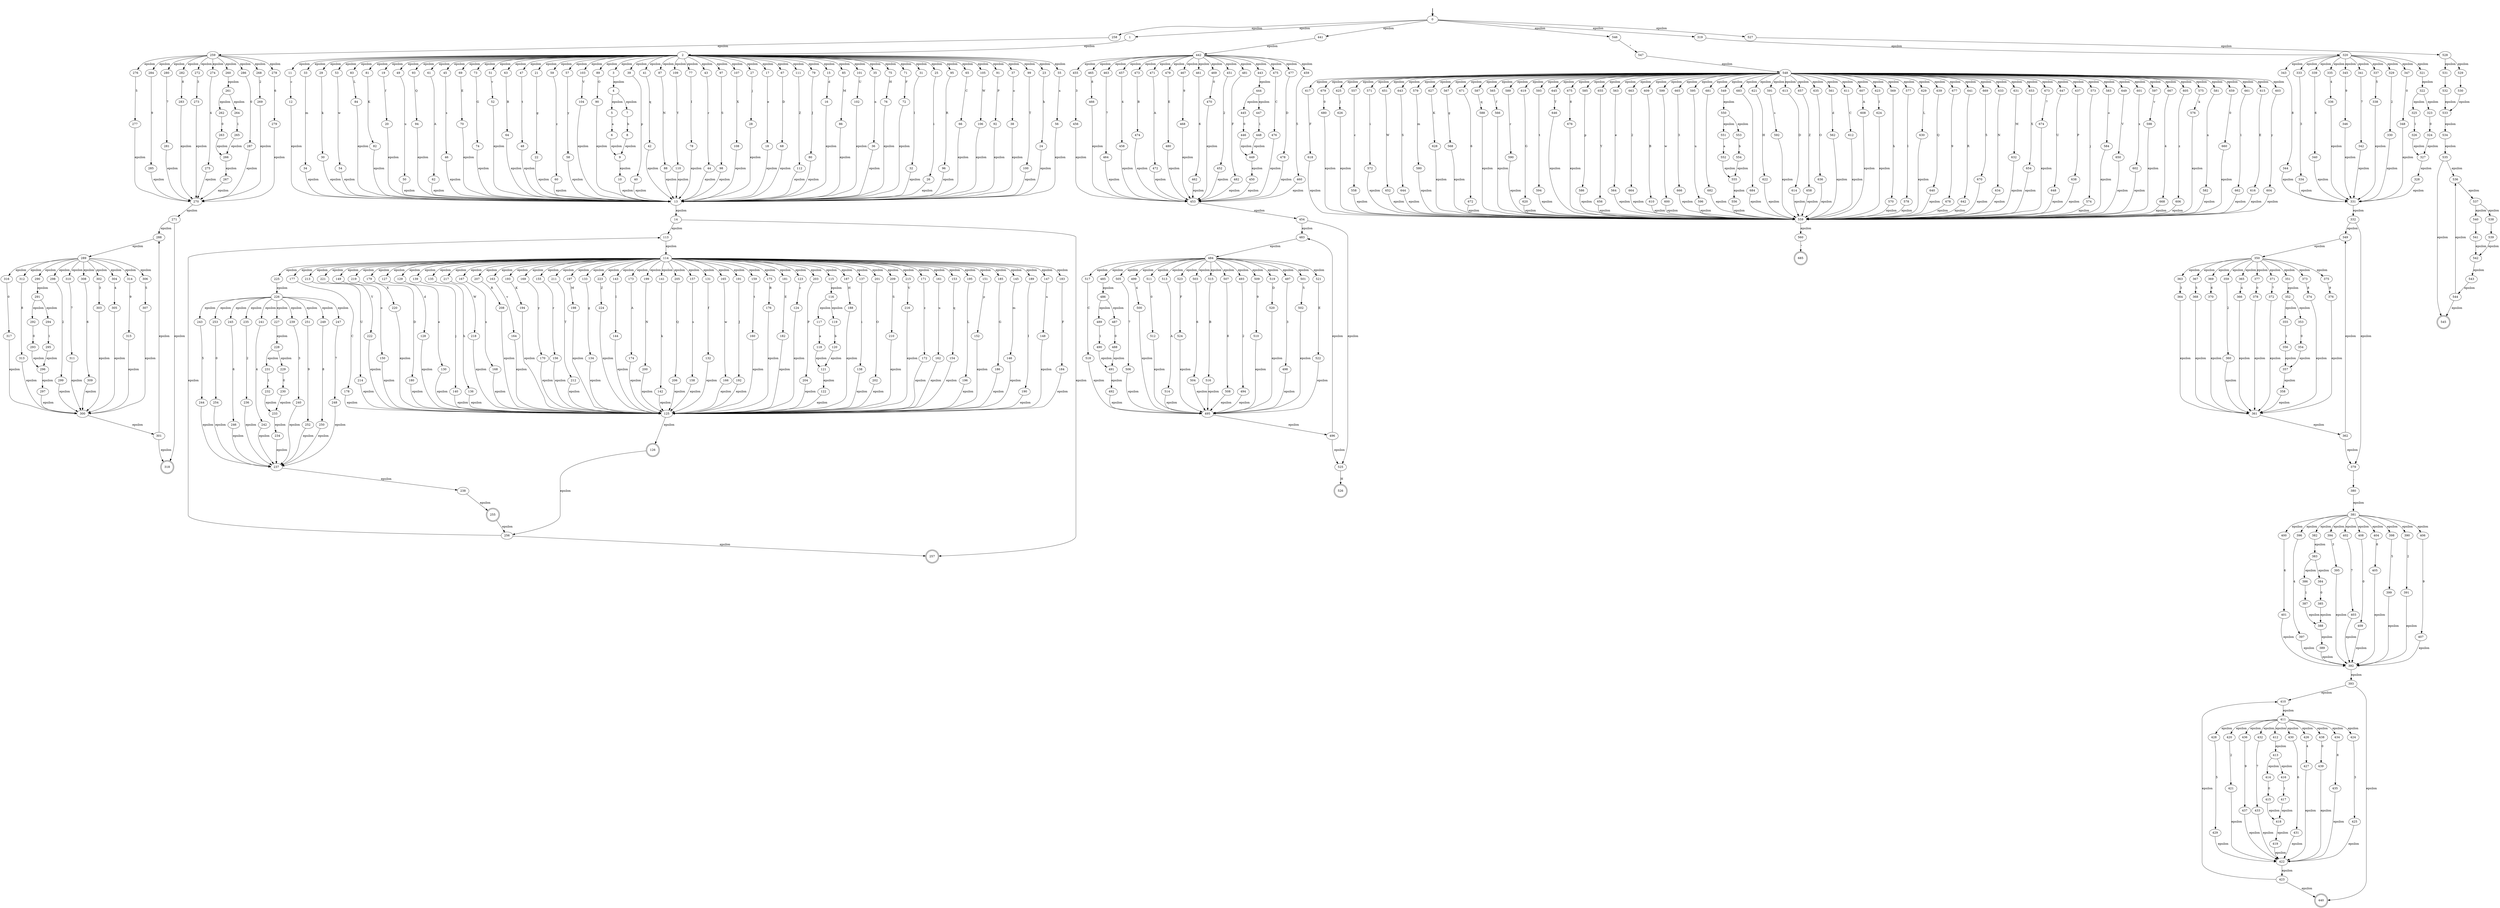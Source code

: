 digraph {
	fake0 [style=invisible]
	69
	156
	513
	158
	260
	414
	514
	73
	51
	221
	682
	351
	564
	404
	658
	662
	435
	613
	604
	224
	255 [shape=doublecircle]
	657
	327
	391
	263
	149
	63
	582
	373
	326
	635
	561
	236
	271
	18
	112
	462
	235
	398
	443
	611
	417
	607
	241
	84
	623
	536
	14
	47
	144
	569
	416
	577
	219
	446
	2
	360
	523
	361
	483
	38
	552
	600
	629
	21
	121
	325
	475
	82
	59
	179
	324
	616
	520
	57
	103
	127
	261
	304
	639
	449
	227
	314
	129
	246
	353
	677
	578
	477
	150
	4
	422
	533
	641
	269
	390
	89
	239
	139
	238
	556
	240
	251
	669
	633
	438
	96
	631
	653
	503
	135
	370
	439
	551
	437
	279
	206
	555
	295
	652
	52
	94
	217
	538
	198
	167
	459
	455
	315
	262
	526 [shape=doublecircle]
	3
	311
	673
	647
	210
	574
	512
	637
	648
	286
	74
	34
	72
	92
	250
	288
	39
	678
	78
	207
	163
	249
	484
	560
	573
	172
	193
	41
	522
	192
	583
	448
	403
	169
	376
	155
	649
	87
	445
	601
	640
	211
	109
	597
	268
	294
	287
	216
	498
	515
	504
	337
	148
	197
	610
	44
	306
	380
	667
	133
	285
	117
	605
	170
	318 [shape=doublecircle]
	102
	486
	270
	434
	406
	329
	223
	347
	321
	466
	456
	299
	558
	196
	305
	77
	316
	375
	66
	620
	188
	664
	348
	24
	397
	98
	296
	507
	143
	278
	43
	575
	454
	508
	363
	581
	40
	128
	256
	312
	97
	247
	534
	424
	395
	349
	493
	659
	554
	107
	290
	173
	399
	343
	661
	500
	606
	366
	489
	594
	134
	130
	529
	297
	27
	17
	199
	415
	541
	367
	369
	67
	428
	615
	642
	258
	666
	539
	320
	276
	111
	603
	617
	204
	444
	178
	234
	474
	672
	492
	330
	8
	389
	141
	254
	431
	679
	194
	284
	509
	411
	76
	293
	1
	20
	550
	386
	458
	465
	542
	491
	68
	562
	625
	58
	568
	267
	413
	88
	387
	532
	205
	650
	79
	157
	26
	131
	557
	654
	401
	333
	298
	378
	571
	231
	393
	463
	165
	359
	15
	651
	16
	643
	301
	388
	531
	400
	342
	579
	182
	427
	490
	423
	627
	85
	191
	280
	420
	670
	228
	106
	242
	567
	162
	307
	159
	453
	671
	175
	586
	243
	184
	166
	596
	310
	142
	674
	36
	266
	535
	478
	612
	628
	101
	590
	602
	436
	472
	181
	322
	587
	283
	282
	222
	123
	340
	638
	317
	548
	441
	35
	357
	396
	368
	208
	75
	684
	656
	565
	257 [shape=doublecircle]
	589
	344
	113
	203
	460
	272
	152
	71
	30
	470
	110
	115
	187
	313
	62
	277
	488
	362
	510
	31
	334
	619
	432
	25
	90
	146
	95
	120
	518
	468
	116
	137
	593
	676
	65
	537
	9
	105
	630
	476
	584
	382
	618
	487
	364
	447
	201
	138
	394
	91
	480
	86
	553
	209
	547
	289
	10
	336
	365
	580
	685 [shape=doublecircle]
	212
	309
	410
	190
	457
	42
	259
	220
	384
	409
	636
	645
	644
	164
	6
	570
	352
	37
	392
	496
	99
	519
	598
	497
	543
	546
	80
	473
	23
	303
	215
	501
	281
	323
	471
	55
	11
	412
	154
	32
	50
	70
	383
	521
	12
	171
	161
	28
	168
	108
	379
	614
	153
	180
	675
	405
	339
	253
	377
	33
	230
	585
	545 [shape=doublecircle]
	195
	126 [shape=doublecircle]
	22
	54
	29
	140
	335
	421
	495
	442
	60
	592
	151
	402
	660
	53
	232
	119
	248
	655
	308
	517
	225
	485
	506
	319
	479
	274
	530
	528
	345
	265
	341
	7
	632
	355
	233
	124
	467
	381
	572
	622
	634
	83
	237
	346
	505
	433
	668
	118
	300
	516
	160
	525
	338
	385
	464
	174
	200
	275
	264
	185
	494
	104
	145
	214
	56
	291
	81
	430
	502
	461
	563
	663
	499
	626
	425
	544
	64
	609
	588
	624
	680
	332
	374
	125
	229
	13
	5
	273
	599
	527
	450
	469
	451
	511
	136
	665
	595
	371
	481
	608
	429
	524
	426
	354
	252
	19
	226
	440 [shape=doublecircle]
	48
	681
	302
	176
	49
	407
	549
	408
	683
	328
	93
	418
	452
	621
	189
	244
	147
	61
	372
	292
	576
	591
	419
	122
	350
	218
	482
	356
	566
	559
	132
	183
	646
	177
	213
	186
	540
	202
	46
	331
	45
	358
	245
	114
	100
	fake0 -> 0 [style=bold]
	0 -> 441 [label=epsilon]
	0 -> 546 [label=epsilon]
	0 -> 1 [label=epsilon]
	0 -> 258 [label=epsilon]
	0 -> 319 [label=epsilon]
	0 -> 527 [label=epsilon]
	1 -> 2 [label=epsilon]
	2 -> 69 [label=epsilon]
	2 -> 89 [label=epsilon]
	2 -> 43 [label=epsilon]
	2 -> 65 [label=epsilon]
	2 -> 99 [label=epsilon]
	2 -> 49 [label=epsilon]
	2 -> 81 [label=epsilon]
	2 -> 105 [label=epsilon]
	2 -> 47 [label=epsilon]
	2 -> 33 [label=epsilon]
	2 -> 73 [label=epsilon]
	2 -> 71 [label=epsilon]
	2 -> 93 [label=epsilon]
	2 -> 51 [label=epsilon]
	2 -> 15 [label=epsilon]
	2 -> 39 [label=epsilon]
	2 -> 23 [label=epsilon]
	2 -> 97 [label=epsilon]
	2 -> 101 [label=epsilon]
	2 -> 91 [label=epsilon]
	2 -> 61 [label=epsilon]
	2 -> 29 [label=epsilon]
	2 -> 41 [label=epsilon]
	2 -> 21 [label=epsilon]
	2 -> 83 [label=epsilon]
	2 -> 55 [label=epsilon]
	2 -> 107 [label=epsilon]
	2 -> 31 [label=epsilon]
	2 -> 77 [label=epsilon]
	2 -> 59 [label=epsilon]
	2 -> 11 [label=epsilon]
	2 -> 53 [label=epsilon]
	2 -> 85 [label=epsilon]
	2 -> 57 [label=epsilon]
	2 -> 103 [label=epsilon]
	2 -> 63 [label=epsilon]
	2 -> 19 [label=epsilon]
	2 -> 27 [label=epsilon]
	2 -> 25 [label=epsilon]
	2 -> 17 [label=epsilon]
	2 -> 35 [label=epsilon]
	2 -> 87 [label=epsilon]
	2 -> 67 [label=epsilon]
	2 -> 45 [label=epsilon]
	2 -> 95 [label=epsilon]
	2 -> 75 [label=epsilon]
	2 -> 79 [label=epsilon]
	2 -> 109 [label=epsilon]
	2 -> 111 [label=epsilon]
	2 -> 37 [label=epsilon]
	2 -> 3 [label=epsilon]
	3 -> 4 [label=epsilon]
	4 -> 5 [label=epsilon]
	4 -> 7 [label=epsilon]
	5 -> 6 [label=a]
	7 -> 8 [label=b]
	6 -> 9 [label=epsilon]
	8 -> 9 [label=epsilon]
	9 -> 10 [label=epsilon]
	11 -> 12 [label=c]
	10 -> 13 [label=epsilon]
	12 -> 13 [label=epsilon]
	16 -> 13 [label=epsilon]
	18 -> 13 [label=epsilon]
	20 -> 13 [label=epsilon]
	22 -> 13 [label=epsilon]
	24 -> 13 [label=epsilon]
	26 -> 13 [label=epsilon]
	28 -> 13 [label=epsilon]
	30 -> 13 [label=epsilon]
	32 -> 13 [label=epsilon]
	34 -> 13 [label=epsilon]
	36 -> 13 [label=epsilon]
	38 -> 13 [label=epsilon]
	40 -> 13 [label=epsilon]
	42 -> 13 [label=epsilon]
	44 -> 13 [label=epsilon]
	46 -> 13 [label=epsilon]
	48 -> 13 [label=epsilon]
	50 -> 13 [label=epsilon]
	52 -> 13 [label=epsilon]
	54 -> 13 [label=epsilon]
	56 -> 13 [label=epsilon]
	58 -> 13 [label=epsilon]
	60 -> 13 [label=epsilon]
	62 -> 13 [label=epsilon]
	64 -> 13 [label=epsilon]
	66 -> 13 [label=epsilon]
	68 -> 13 [label=epsilon]
	70 -> 13 [label=epsilon]
	72 -> 13 [label=epsilon]
	74 -> 13 [label=epsilon]
	76 -> 13 [label=epsilon]
	78 -> 13 [label=epsilon]
	80 -> 13 [label=epsilon]
	82 -> 13 [label=epsilon]
	84 -> 13 [label=epsilon]
	86 -> 13 [label=epsilon]
	88 -> 13 [label=epsilon]
	90 -> 13 [label=epsilon]
	92 -> 13 [label=epsilon]
	94 -> 13 [label=epsilon]
	96 -> 13 [label=epsilon]
	98 -> 13 [label=epsilon]
	100 -> 13 [label=epsilon]
	102 -> 13 [label=epsilon]
	104 -> 13 [label=epsilon]
	106 -> 13 [label=epsilon]
	108 -> 13 [label=epsilon]
	110 -> 13 [label=epsilon]
	112 -> 13 [label=epsilon]
	13 -> 14 [label=epsilon]
	15 -> 16 [label=d]
	17 -> 18 [label=e]
	19 -> 20 [label=f]
	21 -> 22 [label=g]
	23 -> 24 [label=h]
	25 -> 26 [label=i]
	27 -> 28 [label=j]
	29 -> 30 [label=k]
	31 -> 32 [label=l]
	33 -> 34 [label=m]
	35 -> 36 [label=n]
	37 -> 38 [label=o]
	39 -> 40 [label=p]
	41 -> 42 [label=q]
	43 -> 44 [label=r]
	45 -> 46 [label=s]
	47 -> 48 [label=t]
	49 -> 50 [label=u]
	51 -> 52 [label=v]
	53 -> 54 [label=w]
	55 -> 56 [label=x]
	57 -> 58 [label=y]
	59 -> 60 [label=z]
	61 -> 62 [label=A]
	63 -> 64 [label=B]
	65 -> 66 [label=C]
	67 -> 68 [label=D]
	69 -> 70 [label=E]
	71 -> 72 [label=F]
	73 -> 74 [label=G]
	75 -> 76 [label=H]
	77 -> 78 [label=I]
	79 -> 80 [label=J]
	81 -> 82 [label=K]
	83 -> 84 [label=L]
	85 -> 86 [label=M]
	87 -> 88 [label=N]
	89 -> 90 [label=O]
	91 -> 92 [label=P]
	93 -> 94 [label=Q]
	95 -> 96 [label=R]
	97 -> 98 [label=S]
	99 -> 100 [label=T]
	101 -> 102 [label=U]
	103 -> 104 [label=V]
	105 -> 106 [label=W]
	107 -> 108 [label=X]
	109 -> 110 [label=Y]
	111 -> 112 [label=Z]
	14 -> 257 [label=epsilon]
	14 -> 113 [label=epsilon]
	256 -> 257 [label=epsilon]
	256 -> 113 [label=epsilon]
	113 -> 114 [label=epsilon]
	114 -> 137 [label=epsilon]
	114 -> 153 [label=epsilon]
	114 -> 197 [label=epsilon]
	114 -> 175 [label=epsilon]
	114 -> 131 [label=epsilon]
	114 -> 203 [label=epsilon]
	114 -> 139 [label=epsilon]
	114 -> 219 [label=epsilon]
	114 -> 133 [label=epsilon]
	114 -> 165 [label=epsilon]
	114 -> 201 [label=epsilon]
	114 -> 221 [label=epsilon]
	114 -> 135 [label=epsilon]
	114 -> 189 [label=epsilon]
	114 -> 115 [label=epsilon]
	114 -> 141 [label=epsilon]
	114 -> 187 [label=epsilon]
	114 -> 207 [label=epsilon]
	114 -> 163 [label=epsilon]
	114 -> 147 [label=epsilon]
	114 -> 195 [label=epsilon]
	114 -> 215 [label=epsilon]
	114 -> 223 [label=epsilon]
	114 -> 181 [label=epsilon]
	114 -> 193 [label=epsilon]
	114 -> 209 [label=epsilon]
	114 -> 173 [label=epsilon]
	114 -> 151 [label=epsilon]
	114 -> 123 [label=epsilon]
	114 -> 179 [label=epsilon]
	114 -> 149 [label=epsilon]
	114 -> 169 [label=epsilon]
	114 -> 191 [label=epsilon]
	114 -> 127 [label=epsilon]
	114 -> 183 [label=epsilon]
	114 -> 217 [label=epsilon]
	114 -> 177 [label=epsilon]
	114 -> 213 [label=epsilon]
	114 -> 155 [label=epsilon]
	114 -> 129 [label=epsilon]
	114 -> 167 [label=epsilon]
	114 -> 199 [label=epsilon]
	114 -> 205 [label=epsilon]
	114 -> 225 [label=epsilon]
	114 -> 157 [label=epsilon]
	114 -> 171 [label=epsilon]
	114 -> 161 [label=epsilon]
	114 -> 211 [label=epsilon]
	114 -> 185 [label=epsilon]
	114 -> 159 [label=epsilon]
	114 -> 143 [label=epsilon]
	114 -> 145 [label=epsilon]
	115 -> 116 [label=epsilon]
	116 -> 119 [label=epsilon]
	116 -> 117 [label=epsilon]
	117 -> 118 [label=a]
	119 -> 120 [label=b]
	118 -> 121 [label=epsilon]
	120 -> 121 [label=epsilon]
	121 -> 122 [label=epsilon]
	123 -> 124 [label=c]
	122 -> 125 [label=epsilon]
	124 -> 125 [label=epsilon]
	128 -> 125 [label=epsilon]
	130 -> 125 [label=epsilon]
	132 -> 125 [label=epsilon]
	134 -> 125 [label=epsilon]
	136 -> 125 [label=epsilon]
	138 -> 125 [label=epsilon]
	140 -> 125 [label=epsilon]
	142 -> 125 [label=epsilon]
	144 -> 125 [label=epsilon]
	146 -> 125 [label=epsilon]
	148 -> 125 [label=epsilon]
	150 -> 125 [label=epsilon]
	152 -> 125 [label=epsilon]
	154 -> 125 [label=epsilon]
	156 -> 125 [label=epsilon]
	158 -> 125 [label=epsilon]
	160 -> 125 [label=epsilon]
	162 -> 125 [label=epsilon]
	164 -> 125 [label=epsilon]
	166 -> 125 [label=epsilon]
	168 -> 125 [label=epsilon]
	170 -> 125 [label=epsilon]
	172 -> 125 [label=epsilon]
	174 -> 125 [label=epsilon]
	176 -> 125 [label=epsilon]
	178 -> 125 [label=epsilon]
	180 -> 125 [label=epsilon]
	182 -> 125 [label=epsilon]
	184 -> 125 [label=epsilon]
	186 -> 125 [label=epsilon]
	188 -> 125 [label=epsilon]
	190 -> 125 [label=epsilon]
	192 -> 125 [label=epsilon]
	194 -> 125 [label=epsilon]
	196 -> 125 [label=epsilon]
	198 -> 125 [label=epsilon]
	200 -> 125 [label=epsilon]
	202 -> 125 [label=epsilon]
	204 -> 125 [label=epsilon]
	206 -> 125 [label=epsilon]
	208 -> 125 [label=epsilon]
	210 -> 125 [label=epsilon]
	212 -> 125 [label=epsilon]
	214 -> 125 [label=epsilon]
	216 -> 125 [label=epsilon]
	218 -> 125 [label=epsilon]
	220 -> 125 [label=epsilon]
	222 -> 125 [label=epsilon]
	224 -> 125 [label=epsilon]
	125 -> 126 [label=epsilon]
	127 -> 128 [label=d]
	129 -> 130 [label=e]
	131 -> 132 [label=f]
	133 -> 134 [label=g]
	135 -> 136 [label=h]
	137 -> 138 [label=i]
	139 -> 140 [label=j]
	141 -> 142 [label=k]
	143 -> 144 [label=l]
	145 -> 146 [label=m]
	147 -> 148 [label=n]
	149 -> 150 [label=o]
	151 -> 152 [label=p]
	153 -> 154 [label=q]
	155 -> 156 [label=r]
	157 -> 158 [label=s]
	159 -> 160 [label=t]
	161 -> 162 [label=u]
	163 -> 164 [label=v]
	165 -> 166 [label=w]
	167 -> 168 [label=x]
	169 -> 170 [label=y]
	171 -> 172 [label=z]
	173 -> 174 [label=A]
	175 -> 176 [label=B]
	177 -> 178 [label=C]
	179 -> 180 [label=D]
	181 -> 182 [label=E]
	183 -> 184 [label=F]
	185 -> 186 [label=G]
	187 -> 188 [label=H]
	189 -> 190 [label=I]
	191 -> 192 [label=J]
	193 -> 194 [label=K]
	195 -> 196 [label=L]
	197 -> 198 [label=M]
	199 -> 200 [label=N]
	201 -> 202 [label=O]
	203 -> 204 [label=P]
	205 -> 206 [label=Q]
	207 -> 208 [label=R]
	209 -> 210 [label=S]
	211 -> 212 [label=T]
	213 -> 214 [label=U]
	215 -> 216 [label=V]
	217 -> 218 [label=W]
	219 -> 220 [label=X]
	221 -> 222 [label=Y]
	223 -> 224 [label=Z]
	225 -> 226 [label=epsilon]
	226 -> 227 [label=epsilon]
	226 -> 241 [label=epsilon]
	226 -> 239 [label=epsilon]
	226 -> 247 [label=epsilon]
	226 -> 243 [label=epsilon]
	226 -> 249 [label=epsilon]
	226 -> 253 [label=epsilon]
	226 -> 235 [label=epsilon]
	226 -> 245 [label=epsilon]
	226 -> 251 [label=epsilon]
	227 -> 228 [label=epsilon]
	228 -> 231 [label=epsilon]
	228 -> 229 [label=epsilon]
	229 -> 230 [label=0]
	231 -> 232 [label=1]
	230 -> 233 [label=epsilon]
	232 -> 233 [label=epsilon]
	233 -> 234 [label=epsilon]
	235 -> 236 [label=2]
	234 -> 237 [label=epsilon]
	236 -> 237 [label=epsilon]
	240 -> 237 [label=epsilon]
	242 -> 237 [label=epsilon]
	244 -> 237 [label=epsilon]
	246 -> 237 [label=epsilon]
	248 -> 237 [label=epsilon]
	250 -> 237 [label=epsilon]
	252 -> 237 [label=epsilon]
	254 -> 237 [label=epsilon]
	237 -> 238 [label=epsilon]
	239 -> 240 [label=3]
	241 -> 242 [label=4]
	243 -> 244 [label=5]
	245 -> 246 [label=6]
	247 -> 248 [label=7]
	249 -> 250 [label=8]
	251 -> 252 [label=9]
	253 -> 254 [label=0]
	238 -> 255 [label=epsilon]
	255 -> 256 [label=epsilon]
	126 -> 256 [label=epsilon]
	258 -> 259 [label=epsilon]
	259 -> 282 [label=epsilon]
	259 -> 272 [label=epsilon]
	259 -> 278 [label=epsilon]
	259 -> 284 [label=epsilon]
	259 -> 276 [label=epsilon]
	259 -> 260 [label=epsilon]
	259 -> 268 [label=epsilon]
	259 -> 280 [label=epsilon]
	259 -> 274 [label=epsilon]
	259 -> 286 [label=epsilon]
	260 -> 261 [label=epsilon]
	261 -> 264 [label=epsilon]
	261 -> 262 [label=epsilon]
	262 -> 263 [label=0]
	264 -> 265 [label=1]
	263 -> 266 [label=epsilon]
	265 -> 266 [label=epsilon]
	266 -> 267 [label=epsilon]
	268 -> 269 [label=2]
	267 -> 270 [label=epsilon]
	269 -> 270 [label=epsilon]
	273 -> 270 [label=epsilon]
	275 -> 270 [label=epsilon]
	277 -> 270 [label=epsilon]
	279 -> 270 [label=epsilon]
	281 -> 270 [label=epsilon]
	283 -> 270 [label=epsilon]
	285 -> 270 [label=epsilon]
	287 -> 270 [label=epsilon]
	270 -> 271 [label=epsilon]
	272 -> 273 [label=3]
	274 -> 275 [label=4]
	276 -> 277 [label=5]
	278 -> 279 [label=6]
	280 -> 281 [label=7]
	282 -> 283 [label=8]
	284 -> 285 [label=9]
	286 -> 287 [label=0]
	271 -> 288 [label=epsilon]
	271 -> 318 [label=epsilon]
	301 -> 288 [label=epsilon]
	301 -> 318 [label=epsilon]
	288 -> 289 [label=epsilon]
	289 -> 314 [label=epsilon]
	289 -> 308 [label=epsilon]
	289 -> 302 [label=epsilon]
	289 -> 290 [label=epsilon]
	289 -> 312 [label=epsilon]
	289 -> 316 [label=epsilon]
	289 -> 298 [label=epsilon]
	289 -> 306 [label=epsilon]
	289 -> 304 [label=epsilon]
	289 -> 310 [label=epsilon]
	290 -> 291 [label=epsilon]
	291 -> 294 [label=epsilon]
	291 -> 292 [label=epsilon]
	292 -> 293 [label=0]
	294 -> 295 [label=1]
	293 -> 296 [label=epsilon]
	295 -> 296 [label=epsilon]
	296 -> 297 [label=epsilon]
	298 -> 299 [label=2]
	297 -> 300 [label=epsilon]
	299 -> 300 [label=epsilon]
	303 -> 300 [label=epsilon]
	305 -> 300 [label=epsilon]
	307 -> 300 [label=epsilon]
	309 -> 300 [label=epsilon]
	311 -> 300 [label=epsilon]
	313 -> 300 [label=epsilon]
	315 -> 300 [label=epsilon]
	317 -> 300 [label=epsilon]
	300 -> 301 [label=epsilon]
	302 -> 303 [label=3]
	304 -> 305 [label=4]
	306 -> 307 [label=5]
	308 -> 309 [label=6]
	310 -> 311 [label=7]
	312 -> 313 [label=8]
	314 -> 315 [label=9]
	316 -> 317 [label=0]
	319 -> 320 [label=epsilon]
	320 -> 345 [label=epsilon]
	320 -> 335 [label=epsilon]
	320 -> 337 [label=epsilon]
	320 -> 333 [label=epsilon]
	320 -> 341 [label=epsilon]
	320 -> 339 [label=epsilon]
	320 -> 343 [label=epsilon]
	320 -> 329 [label=epsilon]
	320 -> 347 [label=epsilon]
	320 -> 321 [label=epsilon]
	321 -> 322 [label=epsilon]
	322 -> 323 [label=epsilon]
	322 -> 325 [label=epsilon]
	323 -> 324 [label=0]
	325 -> 326 [label=1]
	324 -> 327 [label=epsilon]
	326 -> 327 [label=epsilon]
	327 -> 328 [label=epsilon]
	329 -> 330 [label=2]
	328 -> 331 [label=epsilon]
	330 -> 331 [label=epsilon]
	334 -> 331 [label=epsilon]
	336 -> 331 [label=epsilon]
	338 -> 331 [label=epsilon]
	340 -> 331 [label=epsilon]
	342 -> 331 [label=epsilon]
	344 -> 331 [label=epsilon]
	346 -> 331 [label=epsilon]
	348 -> 331 [label=epsilon]
	331 -> 332 [label=epsilon]
	333 -> 334 [label=3]
	335 -> 336 [label=4]
	337 -> 338 [label=5]
	339 -> 340 [label=6]
	341 -> 342 [label=7]
	343 -> 344 [label=8]
	345 -> 346 [label=9]
	347 -> 348 [label=0]
	332 -> 349 [label=epsilon]
	332 -> 379 [label=epsilon]
	362 -> 349 [label=epsilon]
	362 -> 379 [label=epsilon]
	349 -> 350 [label=epsilon]
	350 -> 359 [label=epsilon]
	350 -> 367 [label=epsilon]
	350 -> 351 [label=epsilon]
	350 -> 365 [label=epsilon]
	350 -> 369 [label=epsilon]
	350 -> 371 [label=epsilon]
	350 -> 375 [label=epsilon]
	350 -> 377 [label=epsilon]
	350 -> 373 [label=epsilon]
	350 -> 363 [label=epsilon]
	351 -> 352 [label=epsilon]
	352 -> 353 [label=epsilon]
	352 -> 355 [label=epsilon]
	353 -> 354 [label=0]
	355 -> 356 [label=1]
	354 -> 357 [label=epsilon]
	356 -> 357 [label=epsilon]
	357 -> 358 [label=epsilon]
	359 -> 360 [label=2]
	358 -> 361 [label=epsilon]
	360 -> 361 [label=epsilon]
	364 -> 361 [label=epsilon]
	366 -> 361 [label=epsilon]
	368 -> 361 [label=epsilon]
	370 -> 361 [label=epsilon]
	372 -> 361 [label=epsilon]
	374 -> 361 [label=epsilon]
	376 -> 361 [label=epsilon]
	378 -> 361 [label=epsilon]
	361 -> 362 [label=epsilon]
	363 -> 364 [label=3]
	365 -> 366 [label=4]
	367 -> 368 [label=5]
	369 -> 370 [label=6]
	371 -> 372 [label=7]
	373 -> 374 [label=8]
	375 -> 376 [label=9]
	377 -> 378 [label=0]
	379 -> 380 [label="."]
	380 -> 381 [label=epsilon]
	381 -> 390 [label=epsilon]
	381 -> 394 [label=epsilon]
	381 -> 396 [label=epsilon]
	381 -> 402 [label=epsilon]
	381 -> 404 [label=epsilon]
	381 -> 406 [label=epsilon]
	381 -> 408 [label=epsilon]
	381 -> 382 [label=epsilon]
	381 -> 400 [label=epsilon]
	381 -> 398 [label=epsilon]
	382 -> 383 [label=epsilon]
	383 -> 384 [label=epsilon]
	383 -> 386 [label=epsilon]
	384 -> 385 [label=0]
	386 -> 387 [label=1]
	385 -> 388 [label=epsilon]
	387 -> 388 [label=epsilon]
	388 -> 389 [label=epsilon]
	390 -> 391 [label=2]
	389 -> 392 [label=epsilon]
	391 -> 392 [label=epsilon]
	395 -> 392 [label=epsilon]
	397 -> 392 [label=epsilon]
	399 -> 392 [label=epsilon]
	401 -> 392 [label=epsilon]
	403 -> 392 [label=epsilon]
	405 -> 392 [label=epsilon]
	407 -> 392 [label=epsilon]
	409 -> 392 [label=epsilon]
	392 -> 393 [label=epsilon]
	394 -> 395 [label=3]
	396 -> 397 [label=4]
	398 -> 399 [label=5]
	400 -> 401 [label=6]
	402 -> 403 [label=7]
	404 -> 405 [label=8]
	406 -> 407 [label=9]
	408 -> 409 [label=0]
	393 -> 440 [label=epsilon]
	393 -> 410 [label=epsilon]
	423 -> 440 [label=epsilon]
	423 -> 410 [label=epsilon]
	410 -> 411 [label=epsilon]
	411 -> 438 [label=epsilon]
	411 -> 428 [label=epsilon]
	411 -> 420 [label=epsilon]
	411 -> 434 [label=epsilon]
	411 -> 424 [label=epsilon]
	411 -> 412 [label=epsilon]
	411 -> 430 [label=epsilon]
	411 -> 436 [label=epsilon]
	411 -> 426 [label=epsilon]
	411 -> 432 [label=epsilon]
	412 -> 413 [label=epsilon]
	413 -> 416 [label=epsilon]
	413 -> 414 [label=epsilon]
	414 -> 415 [label=0]
	416 -> 417 [label=1]
	415 -> 418 [label=epsilon]
	417 -> 418 [label=epsilon]
	418 -> 419 [label=epsilon]
	420 -> 421 [label=2]
	419 -> 422 [label=epsilon]
	421 -> 422 [label=epsilon]
	425 -> 422 [label=epsilon]
	427 -> 422 [label=epsilon]
	429 -> 422 [label=epsilon]
	431 -> 422 [label=epsilon]
	433 -> 422 [label=epsilon]
	435 -> 422 [label=epsilon]
	437 -> 422 [label=epsilon]
	439 -> 422 [label=epsilon]
	422 -> 423 [label=epsilon]
	424 -> 425 [label=3]
	426 -> 427 [label=4]
	428 -> 429 [label=5]
	430 -> 431 [label=6]
	432 -> 433 [label=7]
	434 -> 435 [label=8]
	436 -> 437 [label=9]
	438 -> 439 [label=0]
	441 -> 442 [label=epsilon]
	442 -> 475 [label=epsilon]
	442 -> 467 [label=epsilon]
	442 -> 481 [label=epsilon]
	442 -> 469 [label=epsilon]
	442 -> 459 [label=epsilon]
	442 -> 451 [label=epsilon]
	442 -> 473 [label=epsilon]
	442 -> 479 [label=epsilon]
	442 -> 477 [label=epsilon]
	442 -> 461 [label=epsilon]
	442 -> 465 [label=epsilon]
	442 -> 455 [label=epsilon]
	442 -> 457 [label=epsilon]
	442 -> 471 [label=epsilon]
	442 -> 463 [label=epsilon]
	442 -> 443 [label=epsilon]
	443 -> 444 [label=epsilon]
	444 -> 447 [label=epsilon]
	444 -> 445 [label=epsilon]
	445 -> 446 [label=0]
	447 -> 448 [label=1]
	446 -> 449 [label=epsilon]
	448 -> 449 [label=epsilon]
	449 -> 450 [label=epsilon]
	451 -> 452 [label=2]
	450 -> 453 [label=epsilon]
	452 -> 453 [label=epsilon]
	456 -> 453 [label=epsilon]
	458 -> 453 [label=epsilon]
	460 -> 453 [label=epsilon]
	462 -> 453 [label=epsilon]
	464 -> 453 [label=epsilon]
	466 -> 453 [label=epsilon]
	468 -> 453 [label=epsilon]
	470 -> 453 [label=epsilon]
	472 -> 453 [label=epsilon]
	474 -> 453 [label=epsilon]
	476 -> 453 [label=epsilon]
	478 -> 453 [label=epsilon]
	480 -> 453 [label=epsilon]
	482 -> 453 [label=epsilon]
	453 -> 454 [label=epsilon]
	455 -> 456 [label=3]
	457 -> 458 [label=4]
	459 -> 460 [label=5]
	461 -> 462 [label=6]
	463 -> 464 [label=7]
	465 -> 466 [label=8]
	467 -> 468 [label=9]
	469 -> 470 [label=0]
	471 -> 472 [label=A]
	473 -> 474 [label=B]
	475 -> 476 [label=C]
	477 -> 478 [label=D]
	479 -> 480 [label=E]
	481 -> 482 [label=F]
	454 -> 525 [label=epsilon]
	454 -> 483 [label=epsilon]
	496 -> 525 [label=epsilon]
	496 -> 483 [label=epsilon]
	483 -> 484 [label=epsilon]
	484 -> 505 [label=epsilon]
	484 -> 513 [label=epsilon]
	484 -> 503 [label=epsilon]
	484 -> 511 [label=epsilon]
	484 -> 519 [label=epsilon]
	484 -> 523 [label=epsilon]
	484 -> 517 [label=epsilon]
	484 -> 521 [label=epsilon]
	484 -> 497 [label=epsilon]
	484 -> 501 [label=epsilon]
	484 -> 509 [label=epsilon]
	484 -> 499 [label=epsilon]
	484 -> 485 [label=epsilon]
	484 -> 507 [label=epsilon]
	484 -> 515 [label=epsilon]
	484 -> 493 [label=epsilon]
	485 -> 486 [label=epsilon]
	486 -> 487 [label=epsilon]
	486 -> 489 [label=epsilon]
	487 -> 488 [label=0]
	489 -> 490 [label=1]
	488 -> 491 [label=epsilon]
	490 -> 491 [label=epsilon]
	491 -> 492 [label=epsilon]
	493 -> 494 [label=2]
	492 -> 495 [label=epsilon]
	494 -> 495 [label=epsilon]
	498 -> 495 [label=epsilon]
	500 -> 495 [label=epsilon]
	502 -> 495 [label=epsilon]
	504 -> 495 [label=epsilon]
	506 -> 495 [label=epsilon]
	508 -> 495 [label=epsilon]
	510 -> 495 [label=epsilon]
	512 -> 495 [label=epsilon]
	514 -> 495 [label=epsilon]
	516 -> 495 [label=epsilon]
	518 -> 495 [label=epsilon]
	520 -> 495 [label=epsilon]
	522 -> 495 [label=epsilon]
	524 -> 495 [label=epsilon]
	495 -> 496 [label=epsilon]
	497 -> 498 [label=3]
	499 -> 500 [label=4]
	501 -> 502 [label=5]
	503 -> 504 [label=6]
	505 -> 506 [label=7]
	507 -> 508 [label=8]
	509 -> 510 [label=9]
	511 -> 512 [label=0]
	513 -> 514 [label=A]
	515 -> 516 [label=B]
	517 -> 518 [label=C]
	519 -> 520 [label=D]
	521 -> 522 [label=E]
	523 -> 524 [label=F]
	525 -> 526 [label=H]
	527 -> 528 [label=epsilon]
	528 -> 531 [label=epsilon]
	528 -> 529 [label=epsilon]
	529 -> 530 [label="	"]
	531 -> 532 [label=" "]
	530 -> 533 [label=epsilon]
	532 -> 533 [label=epsilon]
	533 -> 534 [label=epsilon]
	534 -> 535 [label=epsilon]
	535 -> 536 [label=epsilon]
	535 -> 545 [label=epsilon]
	544 -> 536 [label=epsilon]
	544 -> 545 [label=epsilon]
	536 -> 537 [label=epsilon]
	537 -> 538 [label=epsilon]
	537 -> 540 [label=epsilon]
	538 -> 539 [label="	"]
	540 -> 541 [label=" "]
	539 -> 542 [label=epsilon]
	541 -> 542 [label=epsilon]
	542 -> 543 [label=epsilon]
	543 -> 544 [label=epsilon]
	546 -> 547 [label="\""]
	547 -> 548 [label=epsilon]
	548 -> 607 [label=epsilon]
	548 -> 565 [label=epsilon]
	548 -> 671 [label=epsilon]
	548 -> 557 [label=epsilon]
	548 -> 593 [label=epsilon]
	548 -> 575 [label=epsilon]
	548 -> 623 [label=epsilon]
	548 -> 647 [label=epsilon]
	548 -> 673 [label=epsilon]
	548 -> 675 [label=epsilon]
	548 -> 589 [label=epsilon]
	548 -> 681 [label=epsilon]
	548 -> 549 [label=epsilon]
	548 -> 663 [label=epsilon]
	548 -> 683 [label=epsilon]
	548 -> 563 [label=epsilon]
	548 -> 571 [label=epsilon]
	548 -> 569 [label=epsilon]
	548 -> 667 [label=epsilon]
	548 -> 577 [label=epsilon]
	548 -> 669 [label=epsilon]
	548 -> 637 [label=epsilon]
	548 -> 605 [label=epsilon]
	548 -> 633 [label=epsilon]
	548 -> 581 [label=epsilon]
	548 -> 609 [label=epsilon]
	548 -> 631 [label=epsilon]
	548 -> 653 [label=epsilon]
	548 -> 621 [label=epsilon]
	548 -> 585 [label=epsilon]
	548 -> 651 [label=epsilon]
	548 -> 679 [label=epsilon]
	548 -> 643 [label=epsilon]
	548 -> 591 [label=epsilon]
	548 -> 613 [label=epsilon]
	548 -> 629 [label=epsilon]
	548 -> 573 [label=epsilon]
	548 -> 583 [label=epsilon]
	548 -> 579 [label=epsilon]
	548 -> 587 [label=epsilon]
	548 -> 599 [label=epsilon]
	548 -> 659 [label=epsilon]
	548 -> 657 [label=epsilon]
	548 -> 665 [label=epsilon]
	548 -> 627 [label=epsilon]
	548 -> 661 [label=epsilon]
	548 -> 625 [label=epsilon]
	548 -> 619 [label=epsilon]
	548 -> 595 [label=epsilon]
	548 -> 635 [label=epsilon]
	548 -> 639 [label=epsilon]
	548 -> 649 [label=epsilon]
	548 -> 655 [label=epsilon]
	548 -> 561 [label=epsilon]
	548 -> 645 [label=epsilon]
	548 -> 615 [label=epsilon]
	548 -> 601 [label=epsilon]
	548 -> 677 [label=epsilon]
	548 -> 567 [label=epsilon]
	548 -> 597 [label=epsilon]
	548 -> 641 [label=epsilon]
	548 -> 603 [label=epsilon]
	548 -> 611 [label=epsilon]
	548 -> 617 [label=epsilon]
	549 -> 550 [label=epsilon]
	550 -> 551 [label=epsilon]
	550 -> 553 [label=epsilon]
	551 -> 552 [label=a]
	553 -> 554 [label=b]
	552 -> 555 [label=epsilon]
	554 -> 555 [label=epsilon]
	555 -> 556 [label=epsilon]
	557 -> 558 [label=c]
	556 -> 559 [label=epsilon]
	558 -> 559 [label=epsilon]
	562 -> 559 [label=epsilon]
	564 -> 559 [label=epsilon]
	566 -> 559 [label=epsilon]
	568 -> 559 [label=epsilon]
	570 -> 559 [label=epsilon]
	572 -> 559 [label=epsilon]
	574 -> 559 [label=epsilon]
	576 -> 559 [label=epsilon]
	578 -> 559 [label=epsilon]
	580 -> 559 [label=epsilon]
	582 -> 559 [label=epsilon]
	584 -> 559 [label=epsilon]
	586 -> 559 [label=epsilon]
	588 -> 559 [label=epsilon]
	590 -> 559 [label=epsilon]
	592 -> 559 [label=epsilon]
	594 -> 559 [label=epsilon]
	596 -> 559 [label=epsilon]
	598 -> 559 [label=epsilon]
	600 -> 559 [label=epsilon]
	602 -> 559 [label=epsilon]
	604 -> 559 [label=epsilon]
	606 -> 559 [label=epsilon]
	608 -> 559 [label=epsilon]
	610 -> 559 [label=epsilon]
	612 -> 559 [label=epsilon]
	614 -> 559 [label=epsilon]
	616 -> 559 [label=epsilon]
	618 -> 559 [label=epsilon]
	620 -> 559 [label=epsilon]
	622 -> 559 [label=epsilon]
	624 -> 559 [label=epsilon]
	626 -> 559 [label=epsilon]
	628 -> 559 [label=epsilon]
	630 -> 559 [label=epsilon]
	632 -> 559 [label=epsilon]
	634 -> 559 [label=epsilon]
	636 -> 559 [label=epsilon]
	638 -> 559 [label=epsilon]
	640 -> 559 [label=epsilon]
	642 -> 559 [label=epsilon]
	644 -> 559 [label=epsilon]
	646 -> 559 [label=epsilon]
	648 -> 559 [label=epsilon]
	650 -> 559 [label=epsilon]
	652 -> 559 [label=epsilon]
	654 -> 559 [label=epsilon]
	656 -> 559 [label=epsilon]
	658 -> 559 [label=epsilon]
	660 -> 559 [label=epsilon]
	662 -> 559 [label=epsilon]
	664 -> 559 [label=epsilon]
	666 -> 559 [label=epsilon]
	668 -> 559 [label=epsilon]
	670 -> 559 [label=epsilon]
	672 -> 559 [label=epsilon]
	674 -> 559 [label=epsilon]
	676 -> 559 [label=epsilon]
	678 -> 559 [label=epsilon]
	680 -> 559 [label=epsilon]
	682 -> 559 [label=epsilon]
	684 -> 559 [label=epsilon]
	559 -> 560 [label=epsilon]
	561 -> 562 [label=d]
	563 -> 564 [label=e]
	565 -> 566 [label=f]
	567 -> 568 [label=g]
	569 -> 570 [label=h]
	571 -> 572 [label=i]
	573 -> 574 [label=j]
	575 -> 576 [label=k]
	577 -> 578 [label=l]
	579 -> 580 [label=m]
	581 -> 582 [label=n]
	583 -> 584 [label=o]
	585 -> 586 [label=p]
	587 -> 588 [label=q]
	589 -> 590 [label=r]
	591 -> 592 [label=s]
	593 -> 594 [label=t]
	595 -> 596 [label=u]
	597 -> 598 [label=v]
	599 -> 600 [label=w]
	601 -> 602 [label=x]
	603 -> 604 [label=y]
	605 -> 606 [label=z]
	607 -> 608 [label=A]
	609 -> 610 [label=B]
	611 -> 612 [label=C]
	613 -> 614 [label=D]
	615 -> 616 [label=E]
	617 -> 618 [label=F]
	619 -> 620 [label=G]
	621 -> 622 [label=H]
	623 -> 624 [label=I]
	625 -> 626 [label=J]
	627 -> 628 [label=K]
	629 -> 630 [label=L]
	631 -> 632 [label=M]
	633 -> 634 [label=N]
	635 -> 636 [label=O]
	637 -> 638 [label=P]
	639 -> 640 [label=Q]
	641 -> 642 [label=R]
	643 -> 644 [label=S]
	645 -> 646 [label=T]
	647 -> 648 [label=U]
	649 -> 650 [label=V]
	651 -> 652 [label=W]
	653 -> 654 [label=X]
	655 -> 656 [label=Y]
	657 -> 658 [label=Z]
	659 -> 660 [label=0]
	661 -> 662 [label=1]
	663 -> 664 [label=2]
	665 -> 666 [label=3]
	667 -> 668 [label=4]
	669 -> 670 [label=5]
	671 -> 672 [label=6]
	673 -> 674 [label=7]
	675 -> 676 [label=8]
	677 -> 678 [label=9]
	679 -> 680 [label=0]
	681 -> 682 [label="	"]
	683 -> 684 [label=" "]
	560 -> 685 [label="\""]
}
